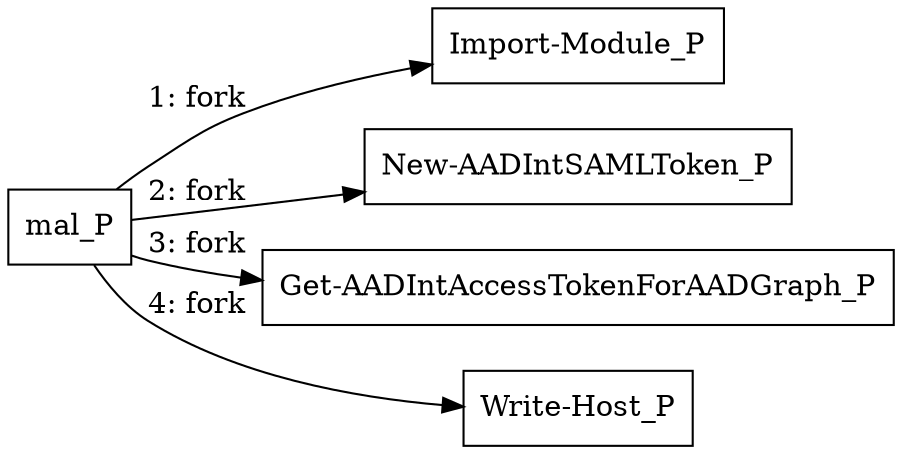 digraph "T1606.002" {
rankdir="LR"
size="9"
fixedsize="false"
splines="true"
nodesep=0.3
ranksep=0
fontsize=10
overlap="scalexy"
engine= "neato"
	"mal_P" [node_type=Process shape=box]
	"Import-Module_P" [node_type=Process shape=box]
	"New-AADIntSAMLToken_P" [node_type=Process shape=box]
	"Get-AADIntAccessTokenForAADGraph_P" [node_type=Process shape=box]
	"Write-Host_P" [node_type=Process shape=box]
	"mal_P" -> "Import-Module_P" [label="1: fork"]
	"mal_P" -> "New-AADIntSAMLToken_P" [label="2: fork"]
	"mal_P" -> "Get-AADIntAccessTokenForAADGraph_P" [label="3: fork"]
	"mal_P" -> "Write-Host_P" [label="4: fork"]
}
